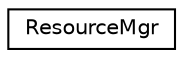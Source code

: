 digraph "类继承关系图"
{
 // INTERACTIVE_SVG=YES
 // LATEX_PDF_SIZE
  edge [fontname="Helvetica",fontsize="10",labelfontname="Helvetica",labelfontsize="10"];
  node [fontname="Helvetica",fontsize="10",shape=record];
  rankdir="LR";
  Node0 [label="ResourceMgr",height=0.2,width=0.4,color="black", fillcolor="white", style="filled",URL="$d6/d12/class_resource_mgr.html",tooltip="Singleton for managing resources compiled into an executable"];
}
